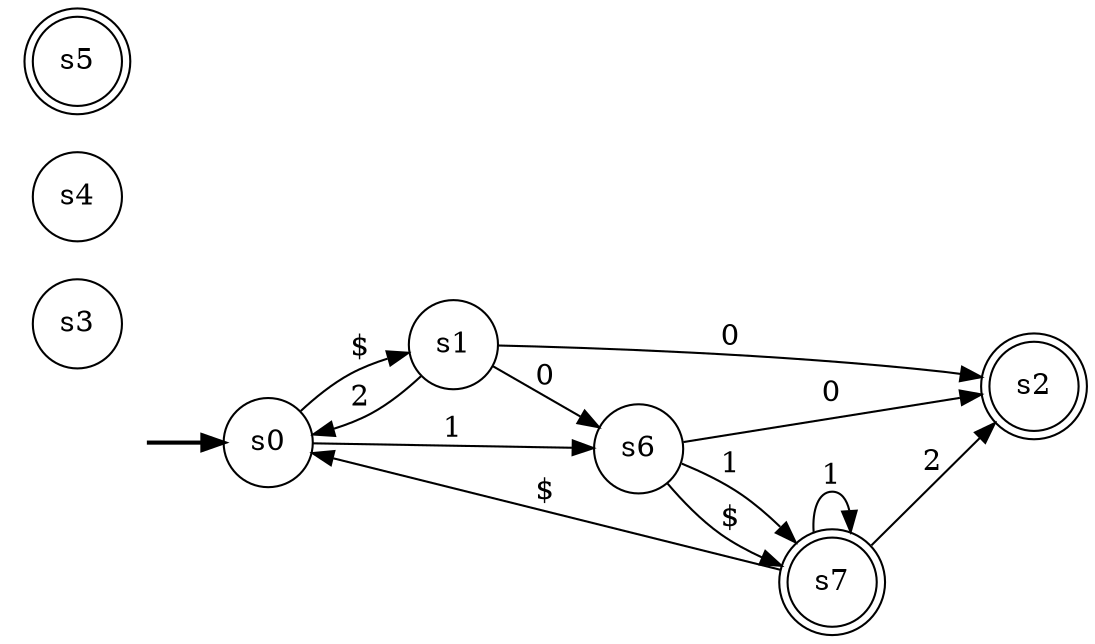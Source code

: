 digraph {
	rankdir=LR
	node [shape=circle]
	s0
	node [shape=circle]
	s1
	node [shape=doublecircle]
	s2
	node [shape=circle]
	s3
	node [shape=circle]
	s4
	node [shape=doublecircle]
	s5
	node [shape=circle]
	s6
	node [shape=doublecircle]
	s7
	node [shape=ellipse]
	s0 -> s6 [label=1]
	s0 -> s1 [label="$"]
	s1 -> s2 [label=0]
	s1 -> s6 [label=0]
	s1 -> s0 [label=2]
	s6 -> s2 [label=0]
	s6 -> s7 [label=1]
	s6 -> s7 [label="$"]
	s7 -> s7 [label=1]
	s7 -> s2 [label=2]
	s7 -> s0 [label="$"]
	node [style=invis width=0]
	start
	start -> s0 [style=bold]
}
